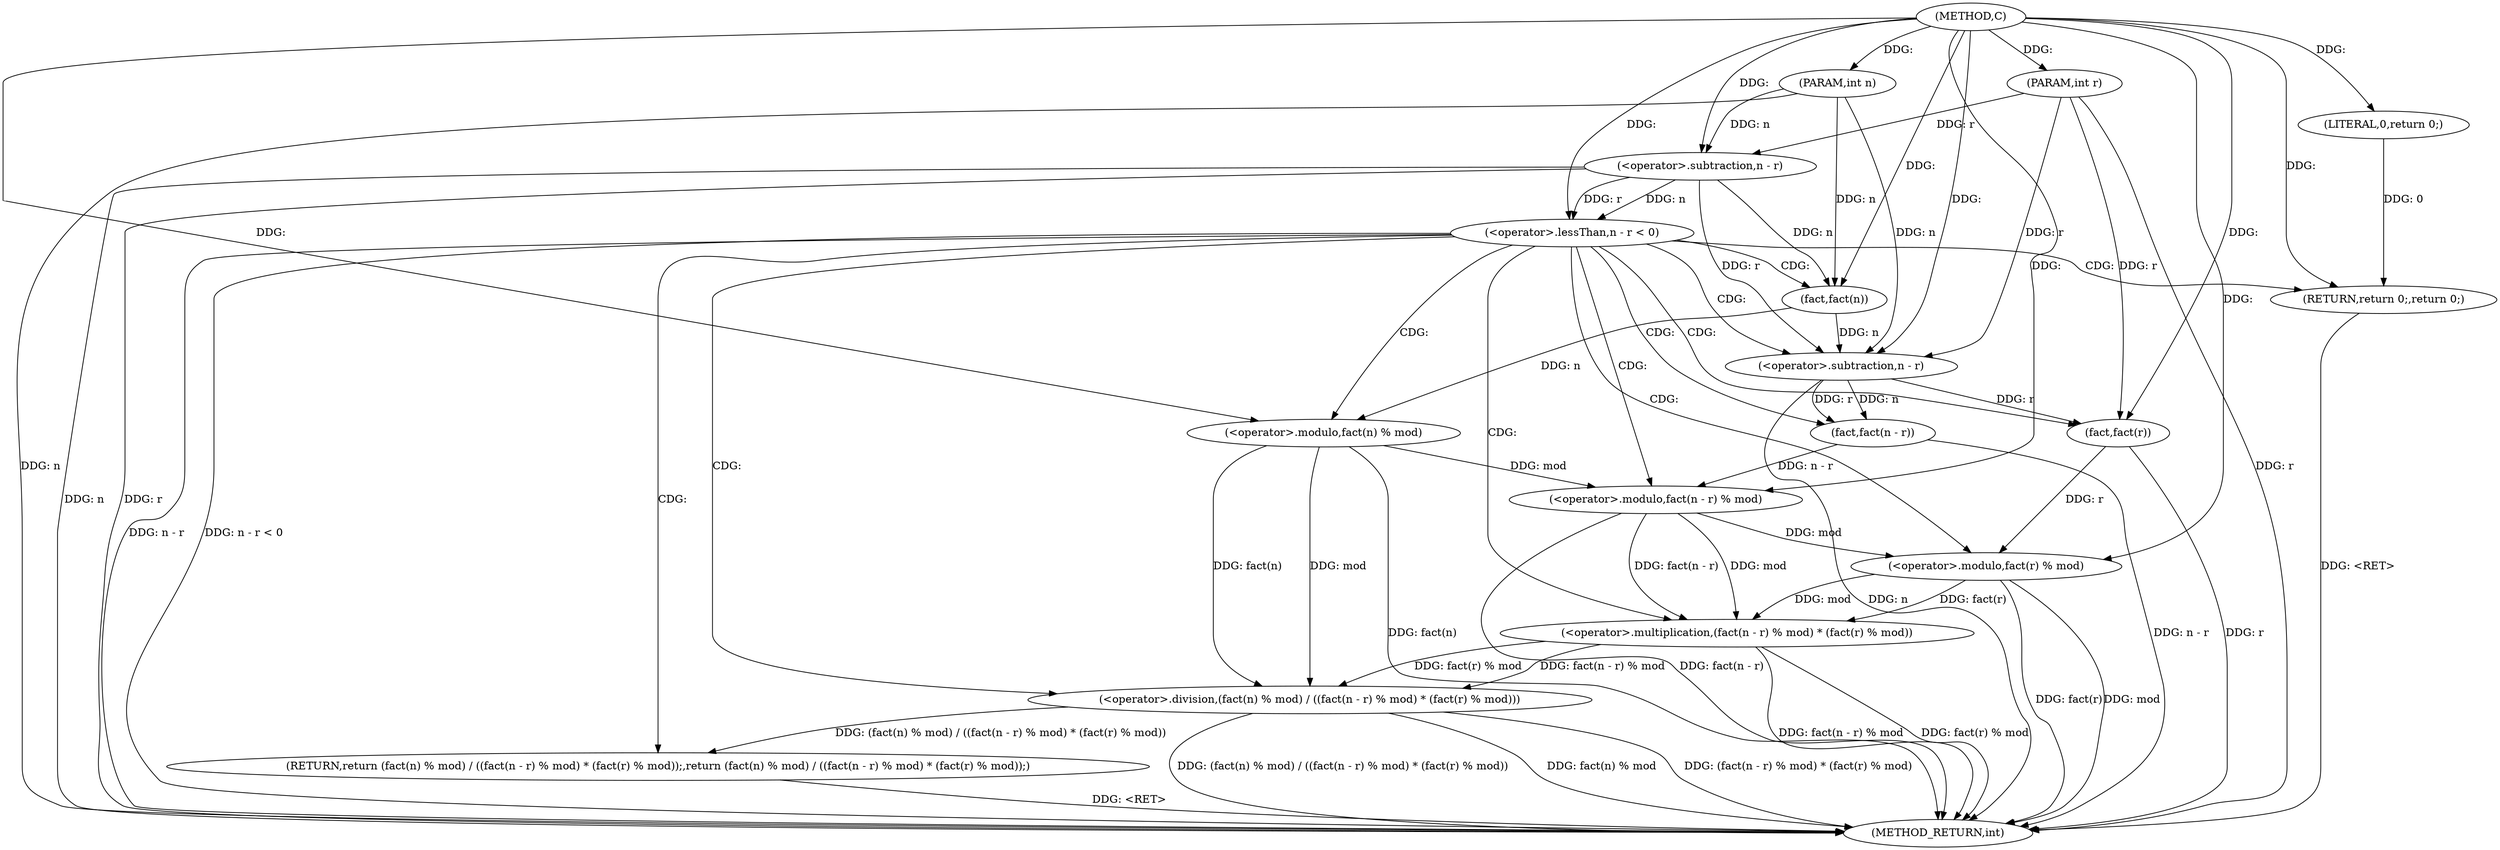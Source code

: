 digraph "C" {  
"1000538" [label = "(METHOD,C)" ]
"1000567" [label = "(METHOD_RETURN,int)" ]
"1000539" [label = "(PARAM,int n)" ]
"1000540" [label = "(PARAM,int r)" ]
"1000550" [label = "(RETURN,return (fact(n) % mod) / ((fact(n - r) % mod) * (fact(r) % mod));,return (fact(n) % mod) / ((fact(n - r) % mod) * (fact(r) % mod));)" ]
"1000543" [label = "(<operator>.lessThan,n - r < 0)" ]
"1000548" [label = "(RETURN,return 0;,return 0;)" ]
"1000551" [label = "(<operator>.division,(fact(n) % mod) / ((fact(n - r) % mod) * (fact(r) % mod)))" ]
"1000549" [label = "(LITERAL,0,return 0;)" ]
"1000544" [label = "(<operator>.subtraction,n - r)" ]
"1000552" [label = "(<operator>.modulo,fact(n) % mod)" ]
"1000556" [label = "(<operator>.multiplication,(fact(n - r) % mod) * (fact(r) % mod))" ]
"1000553" [label = "(fact,fact(n))" ]
"1000557" [label = "(<operator>.modulo,fact(n - r) % mod)" ]
"1000563" [label = "(<operator>.modulo,fact(r) % mod)" ]
"1000558" [label = "(fact,fact(n - r))" ]
"1000564" [label = "(fact,fact(r))" ]
"1000559" [label = "(<operator>.subtraction,n - r)" ]
  "1000548" -> "1000567"  [ label = "DDG: <RET>"] 
  "1000539" -> "1000567"  [ label = "DDG: n"] 
  "1000540" -> "1000567"  [ label = "DDG: r"] 
  "1000544" -> "1000567"  [ label = "DDG: n"] 
  "1000544" -> "1000567"  [ label = "DDG: r"] 
  "1000543" -> "1000567"  [ label = "DDG: n - r"] 
  "1000543" -> "1000567"  [ label = "DDG: n - r < 0"] 
  "1000552" -> "1000567"  [ label = "DDG: fact(n)"] 
  "1000551" -> "1000567"  [ label = "DDG: fact(n) % mod"] 
  "1000559" -> "1000567"  [ label = "DDG: n"] 
  "1000558" -> "1000567"  [ label = "DDG: n - r"] 
  "1000557" -> "1000567"  [ label = "DDG: fact(n - r)"] 
  "1000556" -> "1000567"  [ label = "DDG: fact(n - r) % mod"] 
  "1000564" -> "1000567"  [ label = "DDG: r"] 
  "1000563" -> "1000567"  [ label = "DDG: fact(r)"] 
  "1000563" -> "1000567"  [ label = "DDG: mod"] 
  "1000556" -> "1000567"  [ label = "DDG: fact(r) % mod"] 
  "1000551" -> "1000567"  [ label = "DDG: (fact(n - r) % mod) * (fact(r) % mod)"] 
  "1000551" -> "1000567"  [ label = "DDG: (fact(n) % mod) / ((fact(n - r) % mod) * (fact(r) % mod))"] 
  "1000550" -> "1000567"  [ label = "DDG: <RET>"] 
  "1000538" -> "1000539"  [ label = "DDG: "] 
  "1000538" -> "1000540"  [ label = "DDG: "] 
  "1000551" -> "1000550"  [ label = "DDG: (fact(n) % mod) / ((fact(n - r) % mod) * (fact(r) % mod))"] 
  "1000549" -> "1000548"  [ label = "DDG: 0"] 
  "1000538" -> "1000548"  [ label = "DDG: "] 
  "1000544" -> "1000543"  [ label = "DDG: n"] 
  "1000544" -> "1000543"  [ label = "DDG: r"] 
  "1000538" -> "1000543"  [ label = "DDG: "] 
  "1000538" -> "1000549"  [ label = "DDG: "] 
  "1000552" -> "1000551"  [ label = "DDG: fact(n)"] 
  "1000552" -> "1000551"  [ label = "DDG: mod"] 
  "1000556" -> "1000551"  [ label = "DDG: fact(r) % mod"] 
  "1000556" -> "1000551"  [ label = "DDG: fact(n - r) % mod"] 
  "1000539" -> "1000544"  [ label = "DDG: n"] 
  "1000538" -> "1000544"  [ label = "DDG: "] 
  "1000540" -> "1000544"  [ label = "DDG: r"] 
  "1000553" -> "1000552"  [ label = "DDG: n"] 
  "1000538" -> "1000552"  [ label = "DDG: "] 
  "1000557" -> "1000556"  [ label = "DDG: fact(n - r)"] 
  "1000557" -> "1000556"  [ label = "DDG: mod"] 
  "1000563" -> "1000556"  [ label = "DDG: mod"] 
  "1000563" -> "1000556"  [ label = "DDG: fact(r)"] 
  "1000544" -> "1000553"  [ label = "DDG: n"] 
  "1000539" -> "1000553"  [ label = "DDG: n"] 
  "1000538" -> "1000553"  [ label = "DDG: "] 
  "1000558" -> "1000557"  [ label = "DDG: n - r"] 
  "1000552" -> "1000557"  [ label = "DDG: mod"] 
  "1000538" -> "1000557"  [ label = "DDG: "] 
  "1000564" -> "1000563"  [ label = "DDG: r"] 
  "1000557" -> "1000563"  [ label = "DDG: mod"] 
  "1000538" -> "1000563"  [ label = "DDG: "] 
  "1000559" -> "1000558"  [ label = "DDG: n"] 
  "1000559" -> "1000558"  [ label = "DDG: r"] 
  "1000559" -> "1000564"  [ label = "DDG: r"] 
  "1000540" -> "1000564"  [ label = "DDG: r"] 
  "1000538" -> "1000564"  [ label = "DDG: "] 
  "1000553" -> "1000559"  [ label = "DDG: n"] 
  "1000539" -> "1000559"  [ label = "DDG: n"] 
  "1000538" -> "1000559"  [ label = "DDG: "] 
  "1000544" -> "1000559"  [ label = "DDG: r"] 
  "1000540" -> "1000559"  [ label = "DDG: r"] 
  "1000543" -> "1000558"  [ label = "CDG: "] 
  "1000543" -> "1000553"  [ label = "CDG: "] 
  "1000543" -> "1000548"  [ label = "CDG: "] 
  "1000543" -> "1000563"  [ label = "CDG: "] 
  "1000543" -> "1000557"  [ label = "CDG: "] 
  "1000543" -> "1000564"  [ label = "CDG: "] 
  "1000543" -> "1000551"  [ label = "CDG: "] 
  "1000543" -> "1000552"  [ label = "CDG: "] 
  "1000543" -> "1000559"  [ label = "CDG: "] 
  "1000543" -> "1000556"  [ label = "CDG: "] 
  "1000543" -> "1000550"  [ label = "CDG: "] 
}
